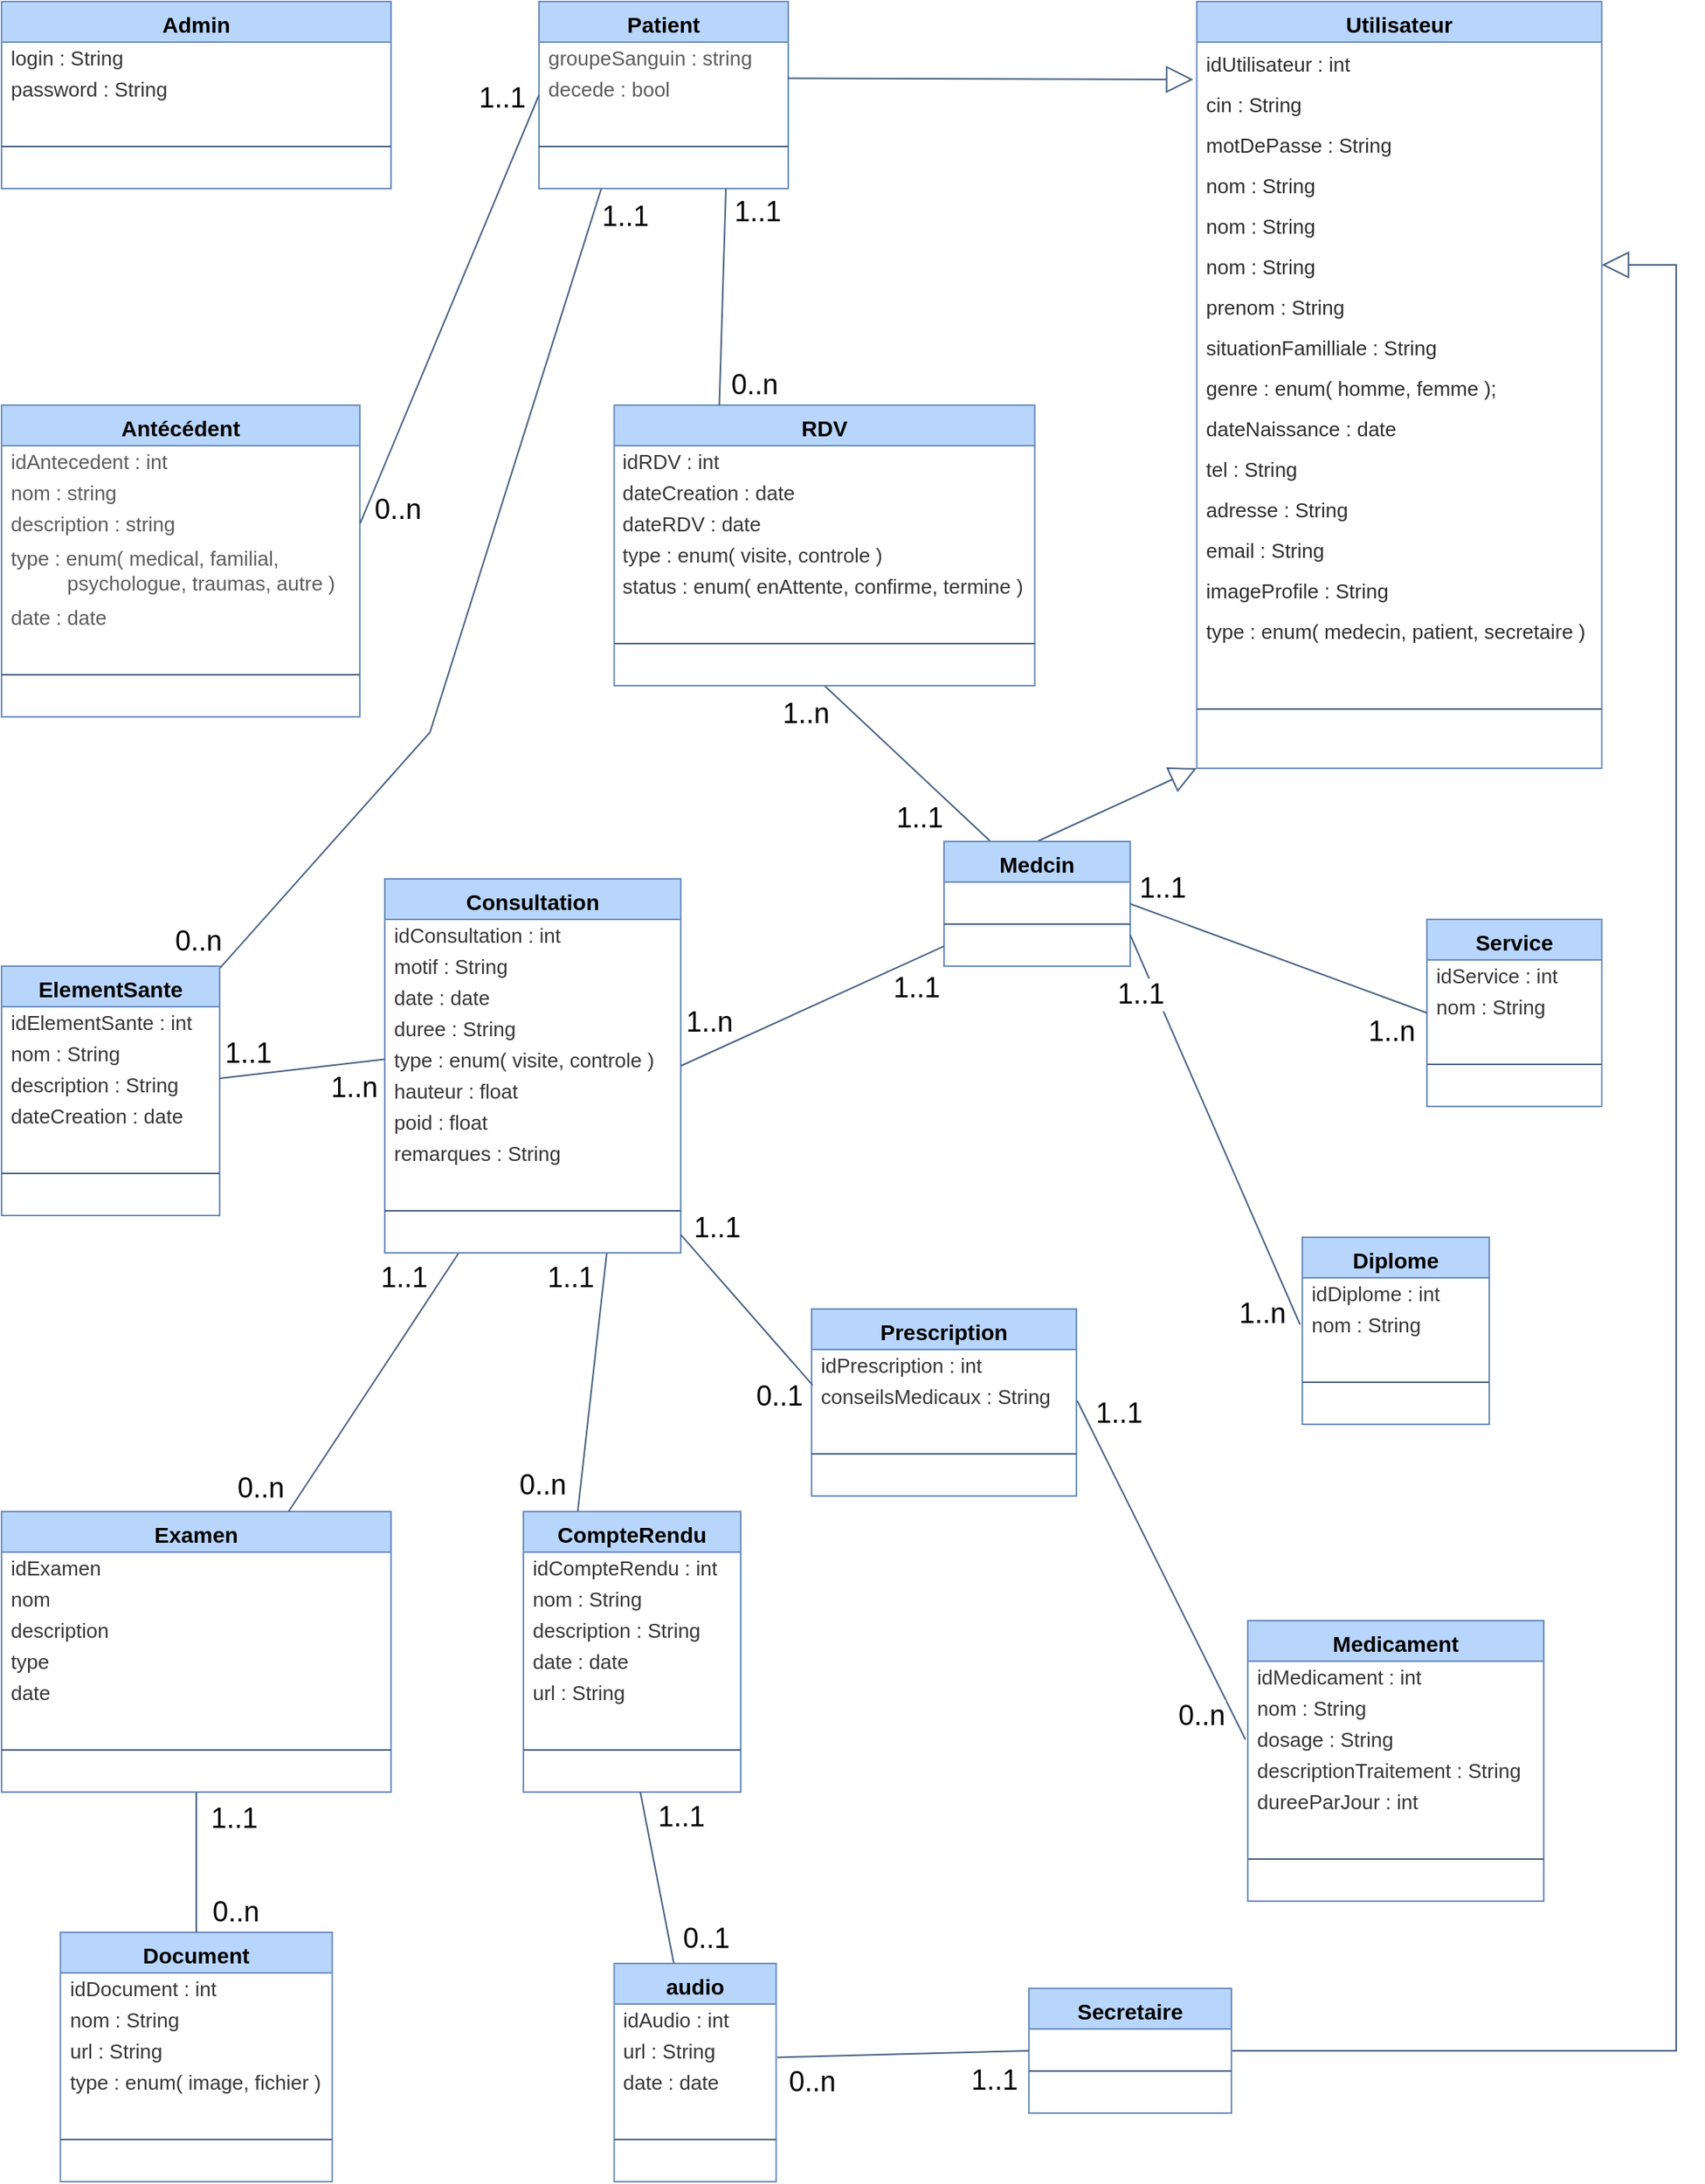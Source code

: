 <mxfile version="18.0.6" type="device"><diagram id="cWq33JnUlCZjp2tnSVBr" name="Page-1"><mxGraphModel dx="2539" dy="-10850" grid="1" gridSize="10" guides="1" tooltips="1" connect="1" arrows="1" fold="1" page="1" pageScale="1" pageWidth="850" pageHeight="1100" math="0" shadow="0"><root><mxCell id="0"/><mxCell id="1" parent="0"/><mxCell id="OFhDzU7CmkcaV_HLBd8u-1" value="Patient" style="swimlane;fontStyle=1;align=center;verticalAlign=top;childLayout=stackLayout;horizontal=1;startSize=26;horizontalStack=0;resizeParent=1;resizeParentMax=0;resizeLast=0;collapsible=1;marginBottom=0;labelBackgroundColor=none;fontSize=14;rounded=0;fillColor=#B8D5FC;strokeColor=#6c8ebf;perimeterSpacing=0;" vertex="1" parent="1"><mxGeometry x="-120" y="12271" width="160" height="120" as="geometry"/></mxCell><mxCell id="OFhDzU7CmkcaV_HLBd8u-2" value="groupeSanguin : string" style="text;html=1;align=left;verticalAlign=middle;resizable=0;points=[];autosize=1;strokeColor=none;fillColor=none;fontSize=13;fontColor=#5C5C5C;horizontal=1;fontStyle=0;spacingLeft=4;rounded=0;" vertex="1" parent="OFhDzU7CmkcaV_HLBd8u-1"><mxGeometry y="26" width="160" height="20" as="geometry"/></mxCell><mxCell id="OFhDzU7CmkcaV_HLBd8u-3" value="decede : bool" style="text;html=1;align=left;verticalAlign=middle;resizable=0;points=[];autosize=1;strokeColor=none;fillColor=none;fontSize=13;fontColor=#5C5C5C;horizontal=1;fontStyle=0;spacingLeft=4;rounded=0;" vertex="1" parent="OFhDzU7CmkcaV_HLBd8u-1"><mxGeometry y="46" width="160" height="20" as="geometry"/></mxCell><mxCell id="OFhDzU7CmkcaV_HLBd8u-4" value="" style="line;strokeWidth=1;fillColor=none;align=left;verticalAlign=middle;spacingTop=-1;spacingLeft=3;spacingRight=3;rotatable=0;labelPosition=right;points=[];portConstraint=eastwest;labelBackgroundColor=none;fontSize=14;rounded=0;strokeColor=#4A6182;fontColor=#5C5C5C;" vertex="1" parent="OFhDzU7CmkcaV_HLBd8u-1"><mxGeometry y="66" width="160" height="54" as="geometry"/></mxCell><mxCell id="OFhDzU7CmkcaV_HLBd8u-5" value="Utilisateur" style="swimlane;fontStyle=1;align=center;verticalAlign=top;childLayout=stackLayout;horizontal=1;startSize=26;horizontalStack=0;resizeParent=1;resizeParentMax=0;resizeLast=0;collapsible=1;marginBottom=0;labelBackgroundColor=none;fontSize=14;rounded=0;fillColor=#B8D5FC;strokeColor=#6c8ebf;perimeterSpacing=0;" vertex="1" parent="1"><mxGeometry x="302.25" y="12271" width="260" height="492" as="geometry"/></mxCell><mxCell id="OFhDzU7CmkcaV_HLBd8u-6" value="idUtilisateur : int" style="text;strokeColor=none;fillColor=none;align=left;verticalAlign=top;spacingLeft=4;spacingRight=4;overflow=hidden;rotatable=0;points=[[0,0.5],[1,0.5]];portConstraint=eastwest;labelBackgroundColor=none;fontSize=13;rounded=0;fontColor=#2E2E2E;fontStyle=0" vertex="1" parent="OFhDzU7CmkcaV_HLBd8u-5"><mxGeometry y="26" width="260" height="26" as="geometry"/></mxCell><mxCell id="OFhDzU7CmkcaV_HLBd8u-7" value="cin : String" style="text;strokeColor=none;fillColor=none;align=left;verticalAlign=top;spacingLeft=4;spacingRight=4;overflow=hidden;rotatable=0;points=[[0,0.5],[1,0.5]];portConstraint=eastwest;labelBackgroundColor=none;fontSize=13;rounded=0;fontColor=#2E2E2E;" vertex="1" parent="OFhDzU7CmkcaV_HLBd8u-5"><mxGeometry y="52" width="260" height="26" as="geometry"/></mxCell><mxCell id="OFhDzU7CmkcaV_HLBd8u-8" value="motDePasse : String" style="text;strokeColor=none;fillColor=none;align=left;verticalAlign=top;spacingLeft=4;spacingRight=4;overflow=hidden;rotatable=0;points=[[0,0.5],[1,0.5]];portConstraint=eastwest;labelBackgroundColor=none;fontSize=13;rounded=0;fontColor=#2E2E2E;" vertex="1" parent="OFhDzU7CmkcaV_HLBd8u-5"><mxGeometry y="78" width="260" height="26" as="geometry"/></mxCell><mxCell id="OFhDzU7CmkcaV_HLBd8u-151" value="nom : String" style="text;strokeColor=none;fillColor=none;align=left;verticalAlign=top;spacingLeft=4;spacingRight=4;overflow=hidden;rotatable=0;points=[[0,0.5],[1,0.5]];portConstraint=eastwest;labelBackgroundColor=none;fontSize=13;rounded=0;fontColor=#2E2E2E;" vertex="1" parent="OFhDzU7CmkcaV_HLBd8u-5"><mxGeometry y="104" width="260" height="26" as="geometry"/></mxCell><mxCell id="OFhDzU7CmkcaV_HLBd8u-150" value="nom : String" style="text;strokeColor=none;fillColor=none;align=left;verticalAlign=top;spacingLeft=4;spacingRight=4;overflow=hidden;rotatable=0;points=[[0,0.5],[1,0.5]];portConstraint=eastwest;labelBackgroundColor=none;fontSize=13;rounded=0;fontColor=#2E2E2E;" vertex="1" parent="OFhDzU7CmkcaV_HLBd8u-5"><mxGeometry y="130" width="260" height="26" as="geometry"/></mxCell><mxCell id="OFhDzU7CmkcaV_HLBd8u-9" value="nom : String" style="text;strokeColor=none;fillColor=none;align=left;verticalAlign=top;spacingLeft=4;spacingRight=4;overflow=hidden;rotatable=0;points=[[0,0.5],[1,0.5]];portConstraint=eastwest;labelBackgroundColor=none;fontSize=13;rounded=0;fontColor=#2E2E2E;" vertex="1" parent="OFhDzU7CmkcaV_HLBd8u-5"><mxGeometry y="156" width="260" height="26" as="geometry"/></mxCell><mxCell id="OFhDzU7CmkcaV_HLBd8u-10" value="prenom : String" style="text;strokeColor=none;fillColor=none;align=left;verticalAlign=top;spacingLeft=4;spacingRight=4;overflow=hidden;rotatable=0;points=[[0,0.5],[1,0.5]];portConstraint=eastwest;labelBackgroundColor=none;fontSize=13;rounded=0;fontColor=#2E2E2E;" vertex="1" parent="OFhDzU7CmkcaV_HLBd8u-5"><mxGeometry y="182" width="260" height="26" as="geometry"/></mxCell><mxCell id="OFhDzU7CmkcaV_HLBd8u-11" value="situationFamilliale : String" style="text;strokeColor=none;fillColor=none;align=left;verticalAlign=top;spacingLeft=4;spacingRight=4;overflow=hidden;rotatable=0;points=[[0,0.5],[1,0.5]];portConstraint=eastwest;labelBackgroundColor=none;fontSize=13;rounded=0;fontColor=#2E2E2E;" vertex="1" parent="OFhDzU7CmkcaV_HLBd8u-5"><mxGeometry y="208" width="260" height="26" as="geometry"/></mxCell><mxCell id="OFhDzU7CmkcaV_HLBd8u-12" value="genre : enum( homme, femme );" style="text;strokeColor=none;fillColor=none;align=left;verticalAlign=top;spacingLeft=4;spacingRight=4;overflow=hidden;rotatable=0;points=[[0,0.5],[1,0.5]];portConstraint=eastwest;labelBackgroundColor=none;fontSize=13;rounded=0;fontColor=#2E2E2E;" vertex="1" parent="OFhDzU7CmkcaV_HLBd8u-5"><mxGeometry y="234" width="260" height="26" as="geometry"/></mxCell><mxCell id="OFhDzU7CmkcaV_HLBd8u-13" value="dateNaissance : date" style="text;strokeColor=none;fillColor=none;align=left;verticalAlign=top;spacingLeft=4;spacingRight=4;overflow=hidden;rotatable=0;points=[[0,0.5],[1,0.5]];portConstraint=eastwest;labelBackgroundColor=none;fontSize=13;rounded=0;fontColor=#2E2E2E;" vertex="1" parent="OFhDzU7CmkcaV_HLBd8u-5"><mxGeometry y="260" width="260" height="26" as="geometry"/></mxCell><mxCell id="OFhDzU7CmkcaV_HLBd8u-14" value="tel : String" style="text;strokeColor=none;fillColor=none;align=left;verticalAlign=top;spacingLeft=4;spacingRight=4;overflow=hidden;rotatable=0;points=[[0,0.5],[1,0.5]];portConstraint=eastwest;labelBackgroundColor=none;fontSize=13;rounded=0;fontColor=#2E2E2E;" vertex="1" parent="OFhDzU7CmkcaV_HLBd8u-5"><mxGeometry y="286" width="260" height="26" as="geometry"/></mxCell><mxCell id="OFhDzU7CmkcaV_HLBd8u-15" value="adresse : String" style="text;strokeColor=none;fillColor=none;align=left;verticalAlign=top;spacingLeft=4;spacingRight=4;overflow=hidden;rotatable=0;points=[[0,0.5],[1,0.5]];portConstraint=eastwest;labelBackgroundColor=none;fontSize=13;rounded=0;fontColor=#2E2E2E;" vertex="1" parent="OFhDzU7CmkcaV_HLBd8u-5"><mxGeometry y="312" width="260" height="26" as="geometry"/></mxCell><mxCell id="OFhDzU7CmkcaV_HLBd8u-16" value="email : String" style="text;strokeColor=none;fillColor=none;align=left;verticalAlign=top;spacingLeft=4;spacingRight=4;overflow=hidden;rotatable=0;points=[[0,0.5],[1,0.5]];portConstraint=eastwest;labelBackgroundColor=none;fontSize=13;rounded=0;fontColor=#2E2E2E;" vertex="1" parent="OFhDzU7CmkcaV_HLBd8u-5"><mxGeometry y="338" width="260" height="26" as="geometry"/></mxCell><mxCell id="OFhDzU7CmkcaV_HLBd8u-17" value="imageProfile : String" style="text;strokeColor=none;fillColor=none;align=left;verticalAlign=top;spacingLeft=4;spacingRight=4;overflow=hidden;rotatable=0;points=[[0,0.5],[1,0.5]];portConstraint=eastwest;labelBackgroundColor=none;fontSize=13;rounded=0;fontColor=#2E2E2E;" vertex="1" parent="OFhDzU7CmkcaV_HLBd8u-5"><mxGeometry y="364" width="260" height="26" as="geometry"/></mxCell><mxCell id="OFhDzU7CmkcaV_HLBd8u-18" value="type : enum( medecin, patient, secretaire )" style="text;strokeColor=none;fillColor=none;align=left;verticalAlign=top;spacingLeft=4;spacingRight=4;overflow=hidden;rotatable=0;points=[[0,0.5],[1,0.5]];portConstraint=eastwest;labelBackgroundColor=none;fontSize=13;rounded=0;fontColor=#2E2E2E;" vertex="1" parent="OFhDzU7CmkcaV_HLBd8u-5"><mxGeometry y="390" width="260" height="26" as="geometry"/></mxCell><mxCell id="OFhDzU7CmkcaV_HLBd8u-19" value="" style="line;strokeWidth=1;fillColor=none;align=left;verticalAlign=middle;spacingTop=-1;spacingLeft=3;spacingRight=3;rotatable=0;labelPosition=right;points=[];portConstraint=eastwest;labelBackgroundColor=none;fontSize=14;rounded=0;strokeColor=#4A6182;fontColor=#5C5C5C;" vertex="1" parent="OFhDzU7CmkcaV_HLBd8u-5"><mxGeometry y="416" width="260" height="76" as="geometry"/></mxCell><mxCell id="OFhDzU7CmkcaV_HLBd8u-20" style="edgeStyle=none;rounded=0;orthogonalLoop=1;jettySize=auto;html=1;fontSize=14;startArrow=none;startFill=0;endArrow=block;endFill=0;exitX=0.997;exitY=0.165;exitDx=0;exitDy=0;strokeColor=#4A6182;fontColor=#5C5C5C;exitPerimeter=0;strokeWidth=1;targetPerimeterSpacing=0;sourcePerimeterSpacing=1;endSize=15;startSize=5;" edge="1" parent="1" source="OFhDzU7CmkcaV_HLBd8u-3"><mxGeometry relative="1" as="geometry"><Array as="points"/><mxPoint x="-69.5" y="12321" as="sourcePoint"/><mxPoint x="300" y="12321" as="targetPoint"/></mxGeometry></mxCell><mxCell id="OFhDzU7CmkcaV_HLBd8u-21" style="edgeStyle=none;rounded=0;orthogonalLoop=1;jettySize=auto;html=1;fontSize=14;startArrow=none;startFill=0;endArrow=block;endFill=0;exitX=0.5;exitY=0;exitDx=0;exitDy=0;strokeColor=#4A6182;fontColor=#5C5C5C;endSize=15;entryX=0;entryY=1;entryDx=0;entryDy=0;" edge="1" parent="1" source="OFhDzU7CmkcaV_HLBd8u-25" target="OFhDzU7CmkcaV_HLBd8u-5"><mxGeometry relative="1" as="geometry"><mxPoint x="350" y="12700" as="targetPoint"/></mxGeometry></mxCell><mxCell id="OFhDzU7CmkcaV_HLBd8u-22" style="rounded=0;orthogonalLoop=1;jettySize=auto;html=1;entryX=0.5;entryY=1;entryDx=0;entryDy=0;exitX=0.25;exitY=0;exitDx=0;exitDy=0;endArrow=none;endFill=0;strokeColor=#4A6182;fontColor=#5C5C5C;fontSize=14;" edge="1" parent="1" source="OFhDzU7CmkcaV_HLBd8u-25" target="OFhDzU7CmkcaV_HLBd8u-37"><mxGeometry relative="1" as="geometry"/></mxCell><mxCell id="OFhDzU7CmkcaV_HLBd8u-25" value="Medcin" style="swimlane;fontStyle=1;align=center;verticalAlign=top;childLayout=stackLayout;horizontal=1;startSize=26;horizontalStack=0;resizeParent=1;resizeParentMax=0;resizeLast=0;collapsible=1;marginBottom=0;labelBackgroundColor=none;fontSize=14;rounded=0;fillColor=#B8D5FC;strokeColor=#6c8ebf;perimeterSpacing=0;" vertex="1" parent="1"><mxGeometry x="140" y="12810" width="119.5" height="80" as="geometry"/></mxCell><mxCell id="OFhDzU7CmkcaV_HLBd8u-26" value="" style="line;strokeWidth=1;fillColor=none;align=left;verticalAlign=middle;spacingTop=-1;spacingLeft=3;spacingRight=3;rotatable=0;labelPosition=right;points=[];portConstraint=eastwest;labelBackgroundColor=none;fontSize=14;rounded=0;strokeColor=#4A6182;fontColor=#5C5C5C;" vertex="1" parent="OFhDzU7CmkcaV_HLBd8u-25"><mxGeometry y="26" width="119.5" height="54" as="geometry"/></mxCell><mxCell id="OFhDzU7CmkcaV_HLBd8u-27" style="edgeStyle=none;rounded=0;orthogonalLoop=1;jettySize=auto;html=1;entryX=1;entryY=0.5;entryDx=0;entryDy=0;fontSize=14;startArrow=none;startFill=0;endArrow=block;endFill=0;exitX=1;exitY=0.5;exitDx=0;exitDy=0;strokeColor=#4A6182;fontColor=#5C5C5C;endSize=15;" edge="1" parent="1" source="OFhDzU7CmkcaV_HLBd8u-28" target="OFhDzU7CmkcaV_HLBd8u-9"><mxGeometry relative="1" as="geometry"><mxPoint x="2834.5" y="13414" as="sourcePoint"/><Array as="points"><mxPoint x="610" y="13586"/><mxPoint x="610" y="12440"/></Array></mxGeometry></mxCell><mxCell id="OFhDzU7CmkcaV_HLBd8u-28" value="Secretaire" style="swimlane;fontStyle=1;align=center;verticalAlign=top;childLayout=stackLayout;horizontal=1;startSize=26;horizontalStack=0;resizeParent=1;resizeParentMax=0;resizeLast=0;collapsible=1;marginBottom=0;labelBackgroundColor=none;fontSize=14;rounded=0;fillColor=#B8D5FC;strokeColor=#6c8ebf;perimeterSpacing=0;" vertex="1" parent="1"><mxGeometry x="194.5" y="13546" width="130" height="80" as="geometry"/></mxCell><mxCell id="OFhDzU7CmkcaV_HLBd8u-29" value="" style="line;strokeWidth=1;fillColor=none;align=left;verticalAlign=middle;spacingTop=-1;spacingLeft=3;spacingRight=3;rotatable=0;labelPosition=right;points=[];portConstraint=eastwest;labelBackgroundColor=none;fontSize=14;rounded=0;strokeColor=#4A6182;fontColor=#5C5C5C;" vertex="1" parent="OFhDzU7CmkcaV_HLBd8u-28"><mxGeometry y="26" width="130" height="54" as="geometry"/></mxCell><mxCell id="OFhDzU7CmkcaV_HLBd8u-30" value="Examen" style="swimlane;fontStyle=1;align=center;verticalAlign=top;childLayout=stackLayout;horizontal=1;startSize=26;horizontalStack=0;resizeParent=1;resizeParentMax=0;resizeLast=0;collapsible=1;marginBottom=0;labelBackgroundColor=none;fontSize=14;rounded=0;fillColor=#B8D5FC;strokeColor=#6c8ebf;perimeterSpacing=0;" vertex="1" parent="1"><mxGeometry x="-465" y="13240" width="250" height="180" as="geometry"/></mxCell><mxCell id="OFhDzU7CmkcaV_HLBd8u-31" value="idExamen" style="text;html=1;align=left;verticalAlign=middle;resizable=0;points=[];autosize=1;strokeColor=none;fillColor=none;fontSize=13;fontColor=#363636;spacingLeft=4;rounded=0;" vertex="1" parent="OFhDzU7CmkcaV_HLBd8u-30"><mxGeometry y="26" width="250" height="20" as="geometry"/></mxCell><mxCell id="OFhDzU7CmkcaV_HLBd8u-32" value="nom" style="text;html=1;align=left;verticalAlign=middle;resizable=0;points=[];autosize=1;strokeColor=none;fillColor=none;fontSize=13;fontColor=#363636;spacingLeft=4;rounded=0;" vertex="1" parent="OFhDzU7CmkcaV_HLBd8u-30"><mxGeometry y="46" width="250" height="20" as="geometry"/></mxCell><mxCell id="OFhDzU7CmkcaV_HLBd8u-33" value="description" style="text;html=1;align=left;verticalAlign=middle;resizable=0;points=[];autosize=1;strokeColor=none;fillColor=none;fontSize=13;fontColor=#363636;spacingLeft=4;rounded=0;" vertex="1" parent="OFhDzU7CmkcaV_HLBd8u-30"><mxGeometry y="66" width="250" height="20" as="geometry"/></mxCell><mxCell id="OFhDzU7CmkcaV_HLBd8u-34" value="type" style="text;html=1;align=left;verticalAlign=middle;resizable=0;points=[];autosize=1;strokeColor=none;fillColor=none;fontSize=13;fontColor=#363636;spacingLeft=4;rounded=0;" vertex="1" parent="OFhDzU7CmkcaV_HLBd8u-30"><mxGeometry y="86" width="250" height="20" as="geometry"/></mxCell><mxCell id="OFhDzU7CmkcaV_HLBd8u-35" value="date" style="text;html=1;align=left;verticalAlign=middle;resizable=0;points=[];autosize=1;strokeColor=none;fillColor=none;fontSize=13;fontColor=#363636;spacingLeft=4;rounded=0;" vertex="1" parent="OFhDzU7CmkcaV_HLBd8u-30"><mxGeometry y="106" width="250" height="20" as="geometry"/></mxCell><mxCell id="OFhDzU7CmkcaV_HLBd8u-36" value="" style="line;strokeWidth=1;fillColor=none;align=left;verticalAlign=middle;spacingTop=-1;spacingLeft=3;spacingRight=3;rotatable=0;labelPosition=right;points=[];portConstraint=eastwest;labelBackgroundColor=none;fontSize=14;rounded=0;strokeColor=#4A6182;fontColor=#5C5C5C;" vertex="1" parent="OFhDzU7CmkcaV_HLBd8u-30"><mxGeometry y="126" width="250" height="54" as="geometry"/></mxCell><mxCell id="OFhDzU7CmkcaV_HLBd8u-37" value="RDV" style="swimlane;fontStyle=1;align=center;verticalAlign=top;childLayout=stackLayout;horizontal=1;startSize=26;horizontalStack=0;resizeParent=1;resizeParentMax=0;resizeLast=0;collapsible=1;marginBottom=0;labelBackgroundColor=none;fontSize=14;rounded=0;fillColor=#B8D5FC;strokeColor=#6c8ebf;perimeterSpacing=0;" vertex="1" parent="1"><mxGeometry x="-71.75" y="12530" width="270" height="180" as="geometry"/></mxCell><mxCell id="OFhDzU7CmkcaV_HLBd8u-38" value="&amp;nbsp;idRDV : int" style="text;html=1;align=left;verticalAlign=middle;resizable=0;points=[];autosize=1;strokeColor=none;fillColor=none;fontSize=13;fontColor=#363636;rounded=0;" vertex="1" parent="OFhDzU7CmkcaV_HLBd8u-37"><mxGeometry y="26" width="270" height="20" as="geometry"/></mxCell><mxCell id="OFhDzU7CmkcaV_HLBd8u-39" value="&amp;nbsp;dateCreation : date" style="text;html=1;align=left;verticalAlign=middle;resizable=0;points=[];autosize=1;strokeColor=none;fillColor=none;fontSize=13;fontColor=#363636;rounded=0;" vertex="1" parent="OFhDzU7CmkcaV_HLBd8u-37"><mxGeometry y="46" width="270" height="20" as="geometry"/></mxCell><mxCell id="OFhDzU7CmkcaV_HLBd8u-40" value="&amp;nbsp;dateRDV : date" style="text;html=1;align=left;verticalAlign=middle;resizable=0;points=[];autosize=1;strokeColor=none;fillColor=none;fontSize=13;fontColor=#363636;rounded=0;" vertex="1" parent="OFhDzU7CmkcaV_HLBd8u-37"><mxGeometry y="66" width="270" height="20" as="geometry"/></mxCell><mxCell id="OFhDzU7CmkcaV_HLBd8u-41" value="&amp;nbsp;type : enum( visite, controle )" style="text;html=1;align=left;verticalAlign=middle;resizable=0;points=[];autosize=1;strokeColor=none;fillColor=none;fontSize=13;fontColor=#363636;rounded=0;" vertex="1" parent="OFhDzU7CmkcaV_HLBd8u-37"><mxGeometry y="86" width="270" height="20" as="geometry"/></mxCell><mxCell id="OFhDzU7CmkcaV_HLBd8u-42" value="&amp;nbsp;status : enum( enAttente, confirme, termine )" style="text;html=1;align=left;verticalAlign=middle;resizable=0;points=[];autosize=1;strokeColor=none;fillColor=none;fontSize=13;fontColor=#363636;rounded=0;" vertex="1" parent="OFhDzU7CmkcaV_HLBd8u-37"><mxGeometry y="106" width="270" height="20" as="geometry"/></mxCell><mxCell id="OFhDzU7CmkcaV_HLBd8u-43" value="" style="line;strokeWidth=1;fillColor=none;align=left;verticalAlign=middle;spacingTop=-1;spacingLeft=3;spacingRight=3;rotatable=0;labelPosition=right;points=[];portConstraint=eastwest;labelBackgroundColor=none;fontSize=14;rounded=0;strokeColor=#4A6182;fontColor=#5C5C5C;" vertex="1" parent="OFhDzU7CmkcaV_HLBd8u-37"><mxGeometry y="126" width="270" height="54" as="geometry"/></mxCell><mxCell id="OFhDzU7CmkcaV_HLBd8u-44" style="edgeStyle=none;orthogonalLoop=1;jettySize=auto;html=1;exitX=0.75;exitY=1;exitDx=0;exitDy=0;entryX=0.25;entryY=0;entryDx=0;entryDy=0;fontSize=14;endArrow=none;endFill=0;strokeColor=#4A6182;fontColor=#5C5C5C;rounded=0;" edge="1" parent="1" source="OFhDzU7CmkcaV_HLBd8u-1" target="OFhDzU7CmkcaV_HLBd8u-37"><mxGeometry relative="1" as="geometry"/></mxCell><mxCell id="OFhDzU7CmkcaV_HLBd8u-46" value="1..1" style="edgeLabel;html=1;align=center;verticalAlign=middle;resizable=0;points=[];fontSize=18;fontColor=#000000;rounded=0;" vertex="1" connectable="0" parent="OFhDzU7CmkcaV_HLBd8u-44"><mxGeometry x="-0.701" y="4" relative="1" as="geometry"><mxPoint x="16" y="-6" as="offset"/></mxGeometry></mxCell><mxCell id="OFhDzU7CmkcaV_HLBd8u-47" style="edgeStyle=none;orthogonalLoop=1;jettySize=auto;html=1;entryX=0.25;entryY=1;entryDx=0;entryDy=0;fontSize=14;endArrow=none;endFill=0;strokeColor=#4A6182;fontColor=#5C5C5C;rounded=0;" edge="1" parent="1" source="OFhDzU7CmkcaV_HLBd8u-30" target="OFhDzU7CmkcaV_HLBd8u-77"><mxGeometry relative="1" as="geometry"><mxPoint x="-134.75" y="13632.29" as="targetPoint"/></mxGeometry></mxCell><mxCell id="OFhDzU7CmkcaV_HLBd8u-50" style="edgeStyle=none;rounded=0;orthogonalLoop=1;jettySize=auto;html=1;entryX=0.75;entryY=1;entryDx=0;entryDy=0;fontSize=14;startArrow=none;startFill=0;endArrow=none;endFill=0;strokeColor=#4A6182;fontColor=#5C5C5C;exitX=0.25;exitY=0;exitDx=0;exitDy=0;" edge="1" parent="1" source="OFhDzU7CmkcaV_HLBd8u-53" target="OFhDzU7CmkcaV_HLBd8u-77"><mxGeometry relative="1" as="geometry"><mxPoint x="-50" y="13550" as="sourcePoint"/><mxPoint x="120" y="13666" as="targetPoint"/></mxGeometry></mxCell><mxCell id="OFhDzU7CmkcaV_HLBd8u-53" value="CompteRendu" style="swimlane;fontStyle=1;align=center;verticalAlign=top;childLayout=stackLayout;horizontal=1;startSize=26;horizontalStack=0;resizeParent=1;resizeParentMax=0;resizeLast=0;collapsible=1;marginBottom=0;labelBackgroundColor=none;fontSize=14;rounded=0;fillColor=#B8D5FC;strokeColor=#6c8ebf;perimeterSpacing=0;spacingBottom=0;" vertex="1" parent="1"><mxGeometry x="-130" y="13240" width="139.5" height="180" as="geometry"/></mxCell><mxCell id="OFhDzU7CmkcaV_HLBd8u-54" value="idCompteRendu : int" style="text;html=1;align=left;verticalAlign=middle;resizable=0;points=[];autosize=1;strokeColor=none;fillColor=none;fontSize=13;fontColor=#363636;spacingLeft=4;rounded=0;" vertex="1" parent="OFhDzU7CmkcaV_HLBd8u-53"><mxGeometry y="26" width="139.5" height="20" as="geometry"/></mxCell><mxCell id="OFhDzU7CmkcaV_HLBd8u-55" value="nom : String" style="text;html=1;align=left;verticalAlign=middle;resizable=0;points=[];autosize=1;strokeColor=none;fillColor=none;fontSize=13;fontColor=#363636;spacingLeft=4;rounded=0;" vertex="1" parent="OFhDzU7CmkcaV_HLBd8u-53"><mxGeometry y="46" width="139.5" height="20" as="geometry"/></mxCell><mxCell id="OFhDzU7CmkcaV_HLBd8u-56" value="description : String" style="text;html=1;align=left;verticalAlign=middle;resizable=0;points=[];autosize=1;strokeColor=none;fillColor=none;fontSize=13;fontColor=#363636;spacingLeft=4;rounded=0;" vertex="1" parent="OFhDzU7CmkcaV_HLBd8u-53"><mxGeometry y="66" width="139.5" height="20" as="geometry"/></mxCell><mxCell id="OFhDzU7CmkcaV_HLBd8u-57" value="date : date" style="text;html=1;align=left;verticalAlign=middle;resizable=0;points=[];autosize=1;strokeColor=none;fillColor=none;fontSize=13;fontColor=#363636;spacingLeft=4;rounded=0;" vertex="1" parent="OFhDzU7CmkcaV_HLBd8u-53"><mxGeometry y="86" width="139.5" height="20" as="geometry"/></mxCell><mxCell id="OFhDzU7CmkcaV_HLBd8u-58" value="url : String" style="text;html=1;align=left;verticalAlign=middle;resizable=0;points=[];autosize=1;strokeColor=none;fillColor=none;fontSize=13;fontColor=#363636;spacingLeft=4;rounded=0;" vertex="1" parent="OFhDzU7CmkcaV_HLBd8u-53"><mxGeometry y="106" width="139.5" height="20" as="geometry"/></mxCell><mxCell id="OFhDzU7CmkcaV_HLBd8u-59" value="" style="line;strokeWidth=1;fillColor=none;align=left;verticalAlign=middle;spacingTop=-1;spacingLeft=3;spacingRight=3;rotatable=0;labelPosition=right;points=[];portConstraint=eastwest;labelBackgroundColor=none;fontSize=14;rounded=0;strokeColor=#4A6182;fontColor=#5C5C5C;" vertex="1" parent="OFhDzU7CmkcaV_HLBd8u-53"><mxGeometry y="126" width="139.5" height="54" as="geometry"/></mxCell><mxCell id="OFhDzU7CmkcaV_HLBd8u-60" style="edgeStyle=none;rounded=0;orthogonalLoop=1;jettySize=auto;html=1;exitX=0;exitY=0.5;exitDx=0;exitDy=0;fontSize=14;startArrow=none;startFill=0;endArrow=none;endFill=0;strokeColor=#4A6182;fontColor=#5C5C5C;entryX=1.006;entryY=0.714;entryDx=0;entryDy=0;entryPerimeter=0;" edge="1" parent="1" source="OFhDzU7CmkcaV_HLBd8u-28" target="OFhDzU7CmkcaV_HLBd8u-138"><mxGeometry relative="1" as="geometry"><mxPoint x="142.5" y="13986.28" as="targetPoint"/></mxGeometry></mxCell><mxCell id="OFhDzU7CmkcaV_HLBd8u-61" value="Service" style="swimlane;fontStyle=1;align=center;verticalAlign=top;childLayout=stackLayout;horizontal=1;startSize=26;horizontalStack=0;resizeParent=1;resizeParentMax=0;resizeLast=0;collapsible=1;marginBottom=0;labelBackgroundColor=none;fontSize=14;rounded=0;fillColor=#B8D5FC;strokeColor=#6c8ebf;perimeterSpacing=0;" vertex="1" parent="1"><mxGeometry x="450" y="12860" width="112.25" height="120" as="geometry"/></mxCell><mxCell id="OFhDzU7CmkcaV_HLBd8u-62" value="idService : int" style="text;html=1;align=left;verticalAlign=middle;resizable=0;points=[];autosize=1;strokeColor=none;fillColor=none;fontSize=13;fontColor=#363636;spacingLeft=4;rounded=0;" vertex="1" parent="OFhDzU7CmkcaV_HLBd8u-61"><mxGeometry y="26" width="112.25" height="20" as="geometry"/></mxCell><mxCell id="OFhDzU7CmkcaV_HLBd8u-63" value="nom : String" style="text;html=1;align=left;verticalAlign=middle;resizable=0;points=[];autosize=1;strokeColor=none;fillColor=none;fontSize=13;fontColor=#363636;spacingLeft=4;rounded=0;" vertex="1" parent="OFhDzU7CmkcaV_HLBd8u-61"><mxGeometry y="46" width="112.25" height="20" as="geometry"/></mxCell><mxCell id="OFhDzU7CmkcaV_HLBd8u-64" value="" style="line;strokeWidth=1;fillColor=none;align=left;verticalAlign=middle;spacingTop=-1;spacingLeft=3;spacingRight=3;rotatable=0;labelPosition=right;points=[];portConstraint=eastwest;labelBackgroundColor=none;fontSize=14;rounded=0;strokeColor=#4A6182;fontColor=#5C5C5C;" vertex="1" parent="OFhDzU7CmkcaV_HLBd8u-61"><mxGeometry y="66" width="112.25" height="54" as="geometry"/></mxCell><mxCell id="OFhDzU7CmkcaV_HLBd8u-65" style="edgeStyle=none;rounded=0;orthogonalLoop=1;jettySize=auto;html=1;exitX=1;exitY=0.5;exitDx=0;exitDy=0;entryX=0;entryY=0.5;entryDx=0;entryDy=0;fontSize=14;startArrow=none;startFill=0;endArrow=none;endFill=0;strokeColor=#4A6182;fontColor=#5C5C5C;" edge="1" parent="1" source="OFhDzU7CmkcaV_HLBd8u-25" target="OFhDzU7CmkcaV_HLBd8u-61"><mxGeometry relative="1" as="geometry"/></mxCell><mxCell id="OFhDzU7CmkcaV_HLBd8u-68" style="edgeStyle=none;rounded=0;orthogonalLoop=1;jettySize=auto;html=1;entryX=0.25;entryY=1;entryDx=0;entryDy=0;fontSize=14;startArrow=none;startFill=0;endArrow=none;endFill=0;strokeColor=#4A6182;fontColor=#5C5C5C;" edge="1" parent="1" source="OFhDzU7CmkcaV_HLBd8u-71" target="OFhDzU7CmkcaV_HLBd8u-1"><mxGeometry relative="1" as="geometry"><Array as="points"><mxPoint x="-190" y="12740"/></Array></mxGeometry></mxCell><mxCell id="OFhDzU7CmkcaV_HLBd8u-71" value="ElementSante" style="swimlane;fontStyle=1;align=center;verticalAlign=top;childLayout=stackLayout;horizontal=1;startSize=26;horizontalStack=0;resizeParent=1;resizeParentMax=0;resizeLast=0;collapsible=1;marginBottom=0;labelBackgroundColor=none;fontSize=14;rounded=0;fillColor=#B8D5FC;strokeColor=#6c8ebf;perimeterSpacing=0;" vertex="1" parent="1"><mxGeometry x="-465" y="12890" width="140" height="160" as="geometry"/></mxCell><mxCell id="OFhDzU7CmkcaV_HLBd8u-72" value="idElementSante : int" style="text;html=1;align=left;verticalAlign=middle;resizable=0;points=[];autosize=1;strokeColor=none;fillColor=none;fontSize=13;fontColor=#363636;spacingLeft=4;rounded=0;" vertex="1" parent="OFhDzU7CmkcaV_HLBd8u-71"><mxGeometry y="26" width="140" height="20" as="geometry"/></mxCell><mxCell id="OFhDzU7CmkcaV_HLBd8u-73" value="nom : String" style="text;html=1;align=left;verticalAlign=middle;resizable=0;points=[];autosize=1;strokeColor=none;fillColor=none;fontSize=13;fontColor=#363636;spacingLeft=4;rounded=0;" vertex="1" parent="OFhDzU7CmkcaV_HLBd8u-71"><mxGeometry y="46" width="140" height="20" as="geometry"/></mxCell><mxCell id="OFhDzU7CmkcaV_HLBd8u-74" value="description : String" style="text;html=1;align=left;verticalAlign=middle;resizable=0;points=[];autosize=1;strokeColor=none;fillColor=none;fontSize=13;fontColor=#363636;spacingLeft=4;rounded=0;" vertex="1" parent="OFhDzU7CmkcaV_HLBd8u-71"><mxGeometry y="66" width="140" height="20" as="geometry"/></mxCell><mxCell id="OFhDzU7CmkcaV_HLBd8u-75" value="dateCreation : date" style="text;html=1;align=left;verticalAlign=middle;resizable=0;points=[];autosize=1;strokeColor=none;fillColor=none;fontSize=13;fontColor=#363636;spacingLeft=4;rounded=0;" vertex="1" parent="OFhDzU7CmkcaV_HLBd8u-71"><mxGeometry y="86" width="140" height="20" as="geometry"/></mxCell><mxCell id="OFhDzU7CmkcaV_HLBd8u-76" value="" style="line;strokeWidth=1;fillColor=none;align=left;verticalAlign=middle;spacingTop=-1;spacingLeft=3;spacingRight=3;rotatable=0;labelPosition=right;points=[];portConstraint=eastwest;labelBackgroundColor=none;fontSize=14;rounded=0;strokeColor=#4A6182;fontColor=#5C5C5C;" vertex="1" parent="OFhDzU7CmkcaV_HLBd8u-71"><mxGeometry y="106" width="140" height="54" as="geometry"/></mxCell><mxCell id="OFhDzU7CmkcaV_HLBd8u-77" value="Consultation" style="swimlane;fontStyle=1;align=center;verticalAlign=top;childLayout=stackLayout;horizontal=1;startSize=26;horizontalStack=0;resizeParent=1;resizeParentMax=0;resizeLast=0;collapsible=1;marginBottom=0;labelBackgroundColor=none;fontSize=14;rounded=0;fillColor=#B8D5FC;strokeColor=#6c8ebf;perimeterSpacing=0;" vertex="1" parent="1"><mxGeometry x="-219" y="12834" width="190" height="240" as="geometry"/></mxCell><mxCell id="OFhDzU7CmkcaV_HLBd8u-78" value="idConsultation : int" style="text;html=1;align=left;verticalAlign=middle;resizable=0;points=[];autosize=1;strokeColor=none;fillColor=none;fontSize=13;fontColor=#363636;spacingLeft=4;rounded=0;" vertex="1" parent="OFhDzU7CmkcaV_HLBd8u-77"><mxGeometry y="26" width="190" height="20" as="geometry"/></mxCell><mxCell id="OFhDzU7CmkcaV_HLBd8u-79" value="motif : String" style="text;html=1;align=left;verticalAlign=middle;resizable=0;points=[];autosize=1;strokeColor=none;fillColor=none;fontSize=13;fontColor=#363636;spacingLeft=4;rounded=0;" vertex="1" parent="OFhDzU7CmkcaV_HLBd8u-77"><mxGeometry y="46" width="190" height="20" as="geometry"/></mxCell><mxCell id="OFhDzU7CmkcaV_HLBd8u-80" value="date : date" style="text;html=1;align=left;verticalAlign=middle;resizable=0;points=[];autosize=1;strokeColor=none;fillColor=none;fontSize=13;fontColor=#363636;spacingLeft=4;rounded=0;" vertex="1" parent="OFhDzU7CmkcaV_HLBd8u-77"><mxGeometry y="66" width="190" height="20" as="geometry"/></mxCell><mxCell id="OFhDzU7CmkcaV_HLBd8u-81" value="duree : String" style="text;html=1;align=left;verticalAlign=middle;resizable=0;points=[];autosize=1;strokeColor=none;fillColor=none;fontSize=13;fontColor=#363636;spacingLeft=4;rounded=0;" vertex="1" parent="OFhDzU7CmkcaV_HLBd8u-77"><mxGeometry y="86" width="190" height="20" as="geometry"/></mxCell><mxCell id="OFhDzU7CmkcaV_HLBd8u-82" value="type : enum( visite, controle )" style="text;html=1;align=left;verticalAlign=middle;resizable=0;points=[];autosize=1;strokeColor=none;fillColor=none;fontSize=13;fontColor=#363636;spacingLeft=4;rounded=0;" vertex="1" parent="OFhDzU7CmkcaV_HLBd8u-77"><mxGeometry y="106" width="190" height="20" as="geometry"/></mxCell><mxCell id="OFhDzU7CmkcaV_HLBd8u-83" value="hauteur : float" style="text;html=1;align=left;verticalAlign=middle;resizable=0;points=[];autosize=1;strokeColor=none;fillColor=none;fontSize=13;fontColor=#363636;spacingLeft=4;rounded=0;" vertex="1" parent="OFhDzU7CmkcaV_HLBd8u-77"><mxGeometry y="126" width="190" height="20" as="geometry"/></mxCell><mxCell id="OFhDzU7CmkcaV_HLBd8u-84" value="poid : float" style="text;html=1;align=left;verticalAlign=middle;resizable=0;points=[];autosize=1;strokeColor=none;fillColor=none;fontSize=13;fontColor=#363636;spacingLeft=4;rounded=0;" vertex="1" parent="OFhDzU7CmkcaV_HLBd8u-77"><mxGeometry y="146" width="190" height="20" as="geometry"/></mxCell><mxCell id="OFhDzU7CmkcaV_HLBd8u-85" value="remarques : String" style="text;html=1;align=left;verticalAlign=middle;resizable=0;points=[];autosize=1;strokeColor=none;fillColor=none;fontSize=13;fontColor=#363636;spacingLeft=4;rounded=0;" vertex="1" parent="OFhDzU7CmkcaV_HLBd8u-77"><mxGeometry y="166" width="190" height="20" as="geometry"/></mxCell><mxCell id="OFhDzU7CmkcaV_HLBd8u-86" value="" style="line;strokeWidth=1;fillColor=none;align=left;verticalAlign=middle;spacingTop=-1;spacingLeft=3;spacingRight=3;rotatable=0;labelPosition=right;points=[];portConstraint=eastwest;labelBackgroundColor=none;fontSize=14;rounded=0;strokeColor=#4A6182;fontColor=#5C5C5C;" vertex="1" parent="OFhDzU7CmkcaV_HLBd8u-77"><mxGeometry y="186" width="190" height="54" as="geometry"/></mxCell><mxCell id="OFhDzU7CmkcaV_HLBd8u-87" style="edgeStyle=none;rounded=0;orthogonalLoop=1;jettySize=auto;html=1;entryX=1;entryY=0.5;entryDx=0;entryDy=0;fontSize=14;startArrow=none;startFill=0;endArrow=none;endFill=0;strokeColor=#4A6182;fontColor=#5C5C5C;" edge="1" parent="1" source="OFhDzU7CmkcaV_HLBd8u-25" target="OFhDzU7CmkcaV_HLBd8u-77"><mxGeometry relative="1" as="geometry"/></mxCell><mxCell id="OFhDzU7CmkcaV_HLBd8u-90" style="edgeStyle=none;orthogonalLoop=1;jettySize=auto;html=1;entryX=-0.001;entryY=0.489;entryDx=0;entryDy=0;fontSize=14;endArrow=none;endFill=0;strokeColor=#4A6182;fontColor=#5C5C5C;entryPerimeter=0;rounded=0;" edge="1" parent="1" source="OFhDzU7CmkcaV_HLBd8u-71" target="OFhDzU7CmkcaV_HLBd8u-82"><mxGeometry relative="1" as="geometry"/></mxCell><mxCell id="OFhDzU7CmkcaV_HLBd8u-93" value="Medicament" style="swimlane;fontStyle=1;align=center;verticalAlign=top;childLayout=stackLayout;horizontal=1;startSize=26;horizontalStack=0;resizeParent=1;resizeParentMax=0;resizeLast=0;collapsible=1;marginBottom=0;labelBackgroundColor=none;fontSize=14;rounded=0;fillColor=#B8D5FC;strokeColor=#6c8ebf;perimeterSpacing=0;" vertex="1" parent="1"><mxGeometry x="335" y="13310" width="190" height="180" as="geometry"/></mxCell><mxCell id="OFhDzU7CmkcaV_HLBd8u-94" value="idMedicament : int" style="text;html=1;align=left;verticalAlign=middle;resizable=0;points=[];autosize=1;strokeColor=none;fillColor=none;fontSize=13;fontColor=#363636;spacingLeft=4;rounded=0;" vertex="1" parent="OFhDzU7CmkcaV_HLBd8u-93"><mxGeometry y="26" width="190" height="20" as="geometry"/></mxCell><mxCell id="OFhDzU7CmkcaV_HLBd8u-95" value="nom : String" style="text;html=1;align=left;verticalAlign=middle;resizable=0;points=[];autosize=1;strokeColor=none;fillColor=none;fontSize=13;fontColor=#363636;spacingLeft=4;rounded=0;" vertex="1" parent="OFhDzU7CmkcaV_HLBd8u-93"><mxGeometry y="46" width="190" height="20" as="geometry"/></mxCell><mxCell id="OFhDzU7CmkcaV_HLBd8u-96" value="dosage : String" style="text;html=1;align=left;verticalAlign=middle;resizable=0;points=[];autosize=1;strokeColor=none;fillColor=none;fontSize=13;fontColor=#363636;spacingLeft=4;rounded=0;" vertex="1" parent="OFhDzU7CmkcaV_HLBd8u-93"><mxGeometry y="66" width="190" height="20" as="geometry"/></mxCell><mxCell id="OFhDzU7CmkcaV_HLBd8u-97" value="descriptionTraitement : String" style="text;html=1;align=left;verticalAlign=middle;resizable=0;points=[];autosize=1;strokeColor=none;fillColor=none;fontSize=13;fontColor=#363636;spacingLeft=4;rounded=0;" vertex="1" parent="OFhDzU7CmkcaV_HLBd8u-93"><mxGeometry y="86" width="190" height="20" as="geometry"/></mxCell><mxCell id="OFhDzU7CmkcaV_HLBd8u-98" value="dureeParJour : int" style="text;html=1;align=left;verticalAlign=middle;resizable=0;points=[];autosize=1;strokeColor=none;fillColor=none;fontSize=13;fontColor=#363636;spacingLeft=4;rounded=0;" vertex="1" parent="OFhDzU7CmkcaV_HLBd8u-93"><mxGeometry y="106" width="190" height="20" as="geometry"/></mxCell><mxCell id="OFhDzU7CmkcaV_HLBd8u-99" value="" style="line;strokeWidth=1;fillColor=none;align=left;verticalAlign=middle;spacingTop=-1;spacingLeft=4;spacingRight=3;rotatable=0;labelPosition=right;points=[];portConstraint=eastwest;labelBackgroundColor=none;fontSize=13;rounded=0;strokeColor=#4A6182;fontColor=#363636;" vertex="1" parent="OFhDzU7CmkcaV_HLBd8u-93"><mxGeometry y="126" width="190" height="54" as="geometry"/></mxCell><mxCell id="OFhDzU7CmkcaV_HLBd8u-100" value="Document" style="swimlane;fontStyle=1;align=center;verticalAlign=top;childLayout=stackLayout;horizontal=1;startSize=26;horizontalStack=0;resizeParent=1;resizeParentMax=0;resizeLast=0;collapsible=1;marginBottom=0;labelBackgroundColor=none;fontSize=14;rounded=0;fillColor=#B8D5FC;strokeColor=#6c8ebf;perimeterSpacing=0;" vertex="1" parent="1"><mxGeometry x="-427.25" y="13510" width="174.5" height="160" as="geometry"/></mxCell><mxCell id="OFhDzU7CmkcaV_HLBd8u-101" value="idDocument : int" style="text;html=1;align=left;verticalAlign=middle;resizable=0;points=[];autosize=1;strokeColor=none;fillColor=none;fontSize=13;fontColor=#363636;spacingLeft=4;rounded=0;" vertex="1" parent="OFhDzU7CmkcaV_HLBd8u-100"><mxGeometry y="26" width="174.5" height="20" as="geometry"/></mxCell><mxCell id="OFhDzU7CmkcaV_HLBd8u-102" value="nom : String" style="text;html=1;align=left;verticalAlign=middle;resizable=0;points=[];autosize=1;strokeColor=none;fillColor=none;fontSize=13;fontColor=#363636;spacingLeft=4;rounded=0;" vertex="1" parent="OFhDzU7CmkcaV_HLBd8u-100"><mxGeometry y="46" width="174.5" height="20" as="geometry"/></mxCell><mxCell id="OFhDzU7CmkcaV_HLBd8u-103" value="url : String" style="text;html=1;align=left;verticalAlign=middle;resizable=0;points=[];autosize=1;strokeColor=none;fillColor=none;fontSize=13;fontColor=#363636;spacingLeft=4;rounded=0;" vertex="1" parent="OFhDzU7CmkcaV_HLBd8u-100"><mxGeometry y="66" width="174.5" height="20" as="geometry"/></mxCell><mxCell id="OFhDzU7CmkcaV_HLBd8u-104" value="type : enum( image, fichier )" style="text;html=1;align=left;verticalAlign=middle;resizable=0;points=[];autosize=1;strokeColor=none;fillColor=none;fontSize=13;fontColor=#363636;spacingLeft=4;rounded=0;" vertex="1" parent="OFhDzU7CmkcaV_HLBd8u-100"><mxGeometry y="86" width="174.5" height="20" as="geometry"/></mxCell><mxCell id="OFhDzU7CmkcaV_HLBd8u-105" value="" style="line;strokeWidth=1;fillColor=none;align=left;verticalAlign=middle;spacingTop=-1;spacingLeft=3;spacingRight=3;rotatable=0;labelPosition=right;points=[];portConstraint=eastwest;labelBackgroundColor=none;fontSize=14;rounded=0;strokeColor=#4A6182;fontColor=#5C5C5C;" vertex="1" parent="OFhDzU7CmkcaV_HLBd8u-100"><mxGeometry y="106" width="174.5" height="54" as="geometry"/></mxCell><mxCell id="OFhDzU7CmkcaV_HLBd8u-106" style="edgeStyle=none;orthogonalLoop=1;jettySize=auto;html=1;entryX=0.5;entryY=0;entryDx=0;entryDy=0;fontSize=14;endArrow=none;endFill=0;exitX=0.5;exitY=1;exitDx=0;exitDy=0;strokeColor=#4A6182;fontColor=#5C5C5C;rounded=0;" edge="1" parent="1" source="OFhDzU7CmkcaV_HLBd8u-30" target="OFhDzU7CmkcaV_HLBd8u-100"><mxGeometry relative="1" as="geometry"/></mxCell><mxCell id="OFhDzU7CmkcaV_HLBd8u-109" value="Diplome" style="swimlane;fontStyle=1;align=center;verticalAlign=top;childLayout=stackLayout;horizontal=1;startSize=26;horizontalStack=0;resizeParent=1;resizeParentMax=0;resizeLast=0;collapsible=1;marginBottom=0;labelBackgroundColor=none;fontSize=14;rounded=0;fillColor=#B8D5FC;strokeColor=#6c8ebf;perimeterSpacing=0;" vertex="1" parent="1"><mxGeometry x="370" y="13064" width="120" height="120" as="geometry"/></mxCell><mxCell id="OFhDzU7CmkcaV_HLBd8u-110" value="idDiplome : int" style="text;html=1;align=left;verticalAlign=middle;resizable=0;points=[];autosize=1;strokeColor=none;fillColor=none;fontSize=13;fontColor=#363636;spacingLeft=4;rounded=0;" vertex="1" parent="OFhDzU7CmkcaV_HLBd8u-109"><mxGeometry y="26" width="120" height="20" as="geometry"/></mxCell><mxCell id="OFhDzU7CmkcaV_HLBd8u-111" value="nom : String" style="text;html=1;align=left;verticalAlign=middle;resizable=0;points=[];autosize=1;strokeColor=none;fillColor=none;fontSize=13;fontColor=#363636;spacingLeft=4;rounded=0;" vertex="1" parent="OFhDzU7CmkcaV_HLBd8u-109"><mxGeometry y="46" width="120" height="20" as="geometry"/></mxCell><mxCell id="OFhDzU7CmkcaV_HLBd8u-112" value="" style="line;strokeWidth=1;fillColor=none;align=left;verticalAlign=middle;spacingTop=-1;spacingLeft=3;spacingRight=3;rotatable=0;labelPosition=right;points=[];portConstraint=eastwest;labelBackgroundColor=none;fontSize=14;rounded=0;strokeColor=#4A6182;fontColor=#5C5C5C;" vertex="1" parent="OFhDzU7CmkcaV_HLBd8u-109"><mxGeometry y="66" width="120" height="54" as="geometry"/></mxCell><mxCell id="OFhDzU7CmkcaV_HLBd8u-113" style="edgeStyle=none;orthogonalLoop=1;jettySize=auto;html=1;exitX=1;exitY=0.75;exitDx=0;exitDy=0;fontSize=14;endArrow=none;endFill=0;entryX=-0.012;entryY=0.5;entryDx=0;entryDy=0;entryPerimeter=0;strokeColor=#4A6182;fontColor=#5C5C5C;rounded=0;" edge="1" parent="1" source="OFhDzU7CmkcaV_HLBd8u-25" target="OFhDzU7CmkcaV_HLBd8u-111"><mxGeometry relative="1" as="geometry"><mxPoint x="2770" y="13334" as="targetPoint"/></mxGeometry></mxCell><mxCell id="OFhDzU7CmkcaV_HLBd8u-116" value="Prescription" style="swimlane;fontStyle=1;align=center;verticalAlign=top;childLayout=stackLayout;horizontal=1;startSize=26;horizontalStack=0;resizeParent=1;resizeParentMax=0;resizeLast=0;collapsible=1;marginBottom=0;labelBackgroundColor=none;fontSize=14;rounded=0;fillColor=#B8D5FC;strokeColor=#6c8ebf;perimeterSpacing=0;" vertex="1" parent="1"><mxGeometry x="55" y="13110" width="170" height="120" as="geometry"/></mxCell><mxCell id="OFhDzU7CmkcaV_HLBd8u-117" value="idPrescription : int" style="text;html=1;align=left;verticalAlign=middle;resizable=0;points=[];autosize=1;fontSize=13;fontColor=#363636;spacingLeft=4;rounded=0;" vertex="1" parent="OFhDzU7CmkcaV_HLBd8u-116"><mxGeometry y="26" width="170" height="20" as="geometry"/></mxCell><mxCell id="OFhDzU7CmkcaV_HLBd8u-118" value="conseilsMedicaux : String" style="text;html=1;align=left;verticalAlign=middle;resizable=0;points=[];autosize=1;strokeColor=none;fillColor=none;fontSize=13;fontColor=#363636;spacingLeft=4;rounded=0;" vertex="1" parent="OFhDzU7CmkcaV_HLBd8u-116"><mxGeometry y="46" width="170" height="20" as="geometry"/></mxCell><mxCell id="OFhDzU7CmkcaV_HLBd8u-119" value="" style="line;strokeWidth=1;fillColor=none;align=left;verticalAlign=middle;spacingTop=-1;spacingLeft=4;spacingRight=3;rotatable=0;labelPosition=right;points=[];portConstraint=eastwest;labelBackgroundColor=none;fontSize=13;rounded=0;strokeColor=#4A6182;fontColor=#363636;" vertex="1" parent="OFhDzU7CmkcaV_HLBd8u-116"><mxGeometry y="66" width="170" height="54" as="geometry"/></mxCell><mxCell id="OFhDzU7CmkcaV_HLBd8u-120" style="edgeStyle=none;orthogonalLoop=1;jettySize=auto;html=1;entryX=0.004;entryY=0.145;entryDx=0;entryDy=0;fontSize=14;endArrow=none;endFill=0;entryPerimeter=0;strokeColor=#4A6182;fontColor=#5C5C5C;rounded=0;" edge="1" parent="1" source="OFhDzU7CmkcaV_HLBd8u-77" target="OFhDzU7CmkcaV_HLBd8u-118"><mxGeometry relative="1" as="geometry"><mxPoint x="135.25" y="13252.86" as="targetPoint"/></mxGeometry></mxCell><mxCell id="OFhDzU7CmkcaV_HLBd8u-123" value="Antécédent" style="swimlane;fontStyle=1;align=center;verticalAlign=top;childLayout=stackLayout;horizontal=1;startSize=26;horizontalStack=0;resizeParent=1;resizeParentMax=0;resizeLast=0;collapsible=1;marginBottom=0;labelBackgroundColor=none;fontSize=14;rounded=0;fillColor=#B8D5FC;strokeColor=#6c8ebf;perimeterSpacing=0;" vertex="1" parent="1"><mxGeometry x="-465" y="12530" width="230" height="200" as="geometry"/></mxCell><mxCell id="OFhDzU7CmkcaV_HLBd8u-124" value="idAntecedent : &lt;span style=&quot;font-size: 13px;&quot;&gt;int&lt;/span&gt;" style="text;html=1;align=left;verticalAlign=middle;resizable=0;points=[];autosize=1;strokeColor=none;fillColor=none;fontSize=13;fontColor=#5C5C5C;spacingLeft=4;rounded=0;" vertex="1" parent="OFhDzU7CmkcaV_HLBd8u-123"><mxGeometry y="26" width="230" height="20" as="geometry"/></mxCell><mxCell id="OFhDzU7CmkcaV_HLBd8u-125" value="nom : string" style="text;html=1;align=left;verticalAlign=middle;resizable=0;points=[];autosize=1;strokeColor=none;fillColor=none;fontSize=13;fontColor=#5C5C5C;spacingLeft=4;rounded=0;" vertex="1" parent="OFhDzU7CmkcaV_HLBd8u-123"><mxGeometry y="46" width="230" height="20" as="geometry"/></mxCell><mxCell id="OFhDzU7CmkcaV_HLBd8u-126" value="description : string" style="text;html=1;align=left;verticalAlign=middle;resizable=0;points=[];autosize=1;strokeColor=none;fillColor=none;fontSize=13;fontColor=#5C5C5C;spacingLeft=4;rounded=0;" vertex="1" parent="OFhDzU7CmkcaV_HLBd8u-123"><mxGeometry y="66" width="230" height="20" as="geometry"/></mxCell><mxCell id="OFhDzU7CmkcaV_HLBd8u-127" value="type : enum( medical, familial, &lt;br&gt;&lt;span style=&quot;white-space: pre;&quot;&gt;&#9;&amp;nbsp;&lt;/span&gt;&amp;nbsp;psychologue, traumas, autre )" style="text;html=1;align=left;verticalAlign=middle;resizable=0;points=[];autosize=1;strokeColor=none;fillColor=none;fontSize=13;fontColor=#5C5C5C;spacingLeft=4;rounded=0;" vertex="1" parent="OFhDzU7CmkcaV_HLBd8u-123"><mxGeometry y="86" width="230" height="40" as="geometry"/></mxCell><mxCell id="OFhDzU7CmkcaV_HLBd8u-128" value="date : date" style="text;html=1;align=left;verticalAlign=middle;resizable=0;points=[];autosize=1;strokeColor=none;fillColor=none;fontSize=13;fontColor=#5C5C5C;spacingLeft=4;rounded=0;" vertex="1" parent="OFhDzU7CmkcaV_HLBd8u-123"><mxGeometry y="126" width="230" height="20" as="geometry"/></mxCell><mxCell id="OFhDzU7CmkcaV_HLBd8u-129" value="" style="line;strokeWidth=1;fillColor=none;align=left;verticalAlign=middle;spacingTop=-1;spacingLeft=3;spacingRight=3;rotatable=0;labelPosition=right;points=[];portConstraint=eastwest;labelBackgroundColor=none;fontSize=14;rounded=0;strokeColor=#4A6182;fontColor=#5C5C5C;" vertex="1" parent="OFhDzU7CmkcaV_HLBd8u-123"><mxGeometry y="146" width="230" height="54" as="geometry"/></mxCell><mxCell id="OFhDzU7CmkcaV_HLBd8u-130" style="edgeStyle=none;orthogonalLoop=1;jettySize=auto;html=1;exitX=1.003;exitY=0.643;exitDx=0;exitDy=0;entryX=-0.008;entryY=0.514;entryDx=0;entryDy=0;fontSize=14;endArrow=none;endFill=0;exitPerimeter=0;entryPerimeter=0;strokeColor=#4A6182;fontColor=#5C5C5C;rounded=0;" edge="1" parent="1" source="OFhDzU7CmkcaV_HLBd8u-118" target="OFhDzU7CmkcaV_HLBd8u-96"><mxGeometry relative="1" as="geometry"><mxPoint x="392.5" y="13258.56" as="sourcePoint"/></mxGeometry></mxCell><mxCell id="OFhDzU7CmkcaV_HLBd8u-133" style="edgeStyle=none;rounded=0;orthogonalLoop=1;jettySize=auto;html=1;fontSize=14;fontColor=#5C5C5C;endArrow=none;endFill=0;strokeColor=#4A6182;" edge="1" parent="1" source="OFhDzU7CmkcaV_HLBd8u-136" target="OFhDzU7CmkcaV_HLBd8u-59"><mxGeometry relative="1" as="geometry"/></mxCell><mxCell id="OFhDzU7CmkcaV_HLBd8u-136" value="audio" style="swimlane;fontStyle=1;align=center;verticalAlign=top;childLayout=stackLayout;horizontal=1;startSize=26;horizontalStack=0;resizeParent=1;resizeParentMax=0;resizeLast=0;collapsible=1;marginBottom=0;labelBackgroundColor=none;fontSize=14;rounded=0;fillColor=#B8D5FC;strokeColor=#6c8ebf;perimeterSpacing=0;" vertex="1" parent="1"><mxGeometry x="-71.75" y="13530" width="104" height="140" as="geometry"/></mxCell><mxCell id="OFhDzU7CmkcaV_HLBd8u-137" value="idAudio : int" style="text;html=1;align=left;verticalAlign=middle;resizable=0;points=[];autosize=1;strokeColor=none;fillColor=none;fontSize=13;fontColor=#363636;spacingLeft=4;rounded=0;" vertex="1" parent="OFhDzU7CmkcaV_HLBd8u-136"><mxGeometry y="26" width="104" height="20" as="geometry"/></mxCell><mxCell id="OFhDzU7CmkcaV_HLBd8u-138" value="url : String" style="text;html=1;align=left;verticalAlign=middle;resizable=0;points=[];autosize=1;strokeColor=none;fillColor=none;fontSize=13;fontColor=#363636;spacingLeft=4;rounded=0;" vertex="1" parent="OFhDzU7CmkcaV_HLBd8u-136"><mxGeometry y="46" width="104" height="20" as="geometry"/></mxCell><mxCell id="OFhDzU7CmkcaV_HLBd8u-139" value="date : date" style="text;html=1;align=left;verticalAlign=middle;resizable=0;points=[];autosize=1;strokeColor=none;fillColor=none;fontSize=13;fontColor=#363636;spacingLeft=4;rounded=0;" vertex="1" parent="OFhDzU7CmkcaV_HLBd8u-136"><mxGeometry y="66" width="104" height="20" as="geometry"/></mxCell><mxCell id="OFhDzU7CmkcaV_HLBd8u-140" value="" style="line;strokeWidth=1;fillColor=none;align=left;verticalAlign=middle;spacingTop=-1;spacingLeft=3;spacingRight=3;rotatable=0;labelPosition=right;points=[];portConstraint=eastwest;labelBackgroundColor=none;fontSize=14;rounded=0;strokeColor=#4A6182;fontColor=#5C5C5C;" vertex="1" parent="OFhDzU7CmkcaV_HLBd8u-136"><mxGeometry y="86" width="104" height="54" as="geometry"/></mxCell><mxCell id="OFhDzU7CmkcaV_HLBd8u-141" style="rounded=0;sketch=0;orthogonalLoop=1;jettySize=auto;html=1;fontSize=14;fontColor=#5C5C5C;endArrow=none;endFill=0;strokeColor=#4A6182;fillColor=#21C0A5;exitX=0;exitY=0.5;exitDx=0;exitDy=0;entryX=1.001;entryY=0.489;entryDx=0;entryDy=0;entryPerimeter=0;" edge="1" parent="1" source="OFhDzU7CmkcaV_HLBd8u-1" target="OFhDzU7CmkcaV_HLBd8u-126"><mxGeometry relative="1" as="geometry"><mxPoint x="-980" y="12435" as="targetPoint"/></mxGeometry></mxCell><mxCell id="OFhDzU7CmkcaV_HLBd8u-144" value="Admin" style="swimlane;fontStyle=1;align=center;verticalAlign=top;childLayout=stackLayout;horizontal=1;startSize=26;horizontalStack=0;resizeParent=1;resizeParentMax=0;resizeLast=0;collapsible=1;marginBottom=0;labelBackgroundColor=none;fontSize=14;rounded=0;fillColor=#B8D5FC;strokeColor=#6c8ebf;perimeterSpacing=0;" vertex="1" parent="1"><mxGeometry x="-465" y="12271" width="250" height="120" as="geometry"/></mxCell><mxCell id="OFhDzU7CmkcaV_HLBd8u-145" value="login : String" style="text;html=1;align=left;verticalAlign=middle;resizable=0;points=[];autosize=1;strokeColor=none;fillColor=none;fontSize=13;fontColor=#363636;spacingLeft=4;rounded=0;" vertex="1" parent="OFhDzU7CmkcaV_HLBd8u-144"><mxGeometry y="26" width="250" height="20" as="geometry"/></mxCell><mxCell id="OFhDzU7CmkcaV_HLBd8u-146" value="password : String" style="text;html=1;align=left;verticalAlign=middle;resizable=0;points=[];autosize=1;strokeColor=none;fillColor=none;fontSize=13;fontColor=#363636;spacingLeft=4;rounded=0;" vertex="1" parent="OFhDzU7CmkcaV_HLBd8u-144"><mxGeometry y="46" width="250" height="20" as="geometry"/></mxCell><mxCell id="OFhDzU7CmkcaV_HLBd8u-147" value="" style="line;strokeWidth=1;fillColor=none;align=left;verticalAlign=middle;spacingTop=-1;spacingLeft=3;spacingRight=3;rotatable=0;labelPosition=right;points=[];portConstraint=eastwest;labelBackgroundColor=none;fontSize=13;rounded=0;strokeColor=#4A6182;fontColor=#363636;" vertex="1" parent="OFhDzU7CmkcaV_HLBd8u-144"><mxGeometry y="66" width="250" height="54" as="geometry"/></mxCell><mxCell id="OFhDzU7CmkcaV_HLBd8u-148" value="0..n" style="edgeLabel;html=1;align=center;verticalAlign=middle;resizable=0;points=[];fontSize=18;fontColor=#000000;rounded=0;" vertex="1" connectable="0" parent="1"><mxGeometry x="27.249" y="12519.996" as="geometry"><mxPoint x="-9" y="-3" as="offset"/></mxGeometry></mxCell><mxCell id="OFhDzU7CmkcaV_HLBd8u-152" value="1..1" style="edgeLabel;html=1;align=center;verticalAlign=middle;resizable=0;points=[];fontSize=18;fontColor=#000000;rounded=0;" vertex="1" connectable="0" parent="1"><mxGeometry x="280.998" y="12836.999" as="geometry"><mxPoint x="-1" y="3" as="offset"/></mxGeometry></mxCell><mxCell id="OFhDzU7CmkcaV_HLBd8u-153" value="1..n" style="edgeLabel;html=1;align=center;verticalAlign=middle;resizable=0;points=[];fontSize=18;fontColor=#000000;rounded=0;" vertex="1" connectable="0" parent="1"><mxGeometry x="432.248" y="12930.999" as="geometry"><mxPoint x="-5" y="1" as="offset"/></mxGeometry></mxCell><mxCell id="OFhDzU7CmkcaV_HLBd8u-154" value="1..1" style="edgeLabel;html=1;align=center;verticalAlign=middle;resizable=0;points=[];fontSize=18;fontColor=#000000;rounded=0;" vertex="1" connectable="0" parent="1"><mxGeometry x="270.498" y="12900.999" as="geometry"><mxPoint x="-5" y="7" as="offset"/></mxGeometry></mxCell><mxCell id="OFhDzU7CmkcaV_HLBd8u-155" value="1..n" style="edgeLabel;html=1;align=center;verticalAlign=middle;resizable=0;points=[];fontSize=18;fontColor=#000000;rounded=0;" vertex="1" connectable="0" parent="1"><mxGeometry x="348.998" y="13111.999" as="geometry"><mxPoint x="-5" y="1" as="offset"/></mxGeometry></mxCell><mxCell id="OFhDzU7CmkcaV_HLBd8u-156" value="1..1" style="edgeLabel;html=1;align=center;verticalAlign=middle;resizable=0;points=[];fontSize=18;fontColor=#000000;rounded=0;" vertex="1" connectable="0" parent="1"><mxGeometry x="126.998" y="12896.999" as="geometry"><mxPoint x="-5" y="7" as="offset"/></mxGeometry></mxCell><mxCell id="OFhDzU7CmkcaV_HLBd8u-157" value="1..n" style="edgeLabel;html=1;align=center;verticalAlign=middle;resizable=0;points=[];fontSize=18;fontColor=#000000;rounded=0;" vertex="1" connectable="0" parent="1"><mxGeometry x="-6.502" y="12924.999" as="geometry"><mxPoint x="-5" y="1" as="offset"/></mxGeometry></mxCell><mxCell id="OFhDzU7CmkcaV_HLBd8u-158" value="1..n" style="edgeLabel;html=1;align=center;verticalAlign=middle;resizable=0;points=[];fontSize=18;fontColor=#000000;rounded=0;" vertex="1" connectable="0" parent="1"><mxGeometry x="55.998" y="12726.999" as="geometry"><mxPoint x="-5" y="1" as="offset"/></mxGeometry></mxCell><mxCell id="OFhDzU7CmkcaV_HLBd8u-159" value="1..1" style="edgeLabel;html=1;align=center;verticalAlign=middle;resizable=0;points=[];fontSize=18;fontColor=#000000;rounded=0;" vertex="1" connectable="0" parent="1"><mxGeometry x="124.998" y="12791.999" as="geometry"><mxPoint x="-1" y="3" as="offset"/></mxGeometry></mxCell><mxCell id="OFhDzU7CmkcaV_HLBd8u-160" value="0..n" style="edgeLabel;html=1;align=center;verticalAlign=middle;resizable=0;points=[];fontSize=18;fontColor=#000000;rounded=0;" vertex="1" connectable="0" parent="1"><mxGeometry x="-202.001" y="12599.996" as="geometry"><mxPoint x="-9" y="-3" as="offset"/></mxGeometry></mxCell><mxCell id="OFhDzU7CmkcaV_HLBd8u-161" value="1..1" style="edgeLabel;html=1;align=center;verticalAlign=middle;resizable=0;points=[];fontSize=18;fontColor=#000000;rounded=0;" vertex="1" connectable="0" parent="1"><mxGeometry x="-143.997" y="12332.996" as="geometry"/></mxCell><mxCell id="OFhDzU7CmkcaV_HLBd8u-162" value="1..1" style="edgeLabel;html=1;align=center;verticalAlign=middle;resizable=0;points=[];fontSize=18;fontColor=#000000;rounded=0;" vertex="1" connectable="0" parent="1"><mxGeometry x="-65.247" y="12408.996" as="geometry"/></mxCell><mxCell id="OFhDzU7CmkcaV_HLBd8u-163" value="0..n" style="edgeLabel;html=1;align=center;verticalAlign=middle;resizable=0;points=[];fontSize=18;fontColor=#000000;rounded=0;" vertex="1" connectable="0" parent="1"><mxGeometry x="-330.001" y="12876.996" as="geometry"><mxPoint x="-9" y="-3" as="offset"/></mxGeometry></mxCell><mxCell id="OFhDzU7CmkcaV_HLBd8u-164" value="1..1" style="edgeLabel;html=1;align=center;verticalAlign=middle;resizable=0;points=[];fontSize=18;fontColor=#000000;rounded=0;" vertex="1" connectable="0" parent="1"><mxGeometry x="-302.002" y="12938.999" as="geometry"><mxPoint x="-5" y="7" as="offset"/></mxGeometry></mxCell><mxCell id="OFhDzU7CmkcaV_HLBd8u-165" value="1..n" style="edgeLabel;html=1;align=center;verticalAlign=middle;resizable=0;points=[];fontSize=18;fontColor=#000000;rounded=0;" vertex="1" connectable="0" parent="1"><mxGeometry x="-234.002" y="12966.999" as="geometry"><mxPoint x="-5" y="1" as="offset"/></mxGeometry></mxCell><mxCell id="OFhDzU7CmkcaV_HLBd8u-167" value="0..1" style="edgeLabel;html=1;align=center;verticalAlign=middle;resizable=0;points=[];fontSize=18;fontColor=#000000;rounded=0;" vertex="1" connectable="0" parent="1"><mxGeometry x="38.998" y="13158.999" as="geometry"><mxPoint x="-5" y="7" as="offset"/></mxGeometry></mxCell><mxCell id="OFhDzU7CmkcaV_HLBd8u-169" value="1..1" style="edgeLabel;html=1;align=center;verticalAlign=middle;resizable=0;points=[];fontSize=18;fontColor=#000000;rounded=0;" vertex="1" connectable="0" parent="1"><mxGeometry x="-202.002" y="13082.999" as="geometry"><mxPoint x="-5" y="7" as="offset"/></mxGeometry></mxCell><mxCell id="OFhDzU7CmkcaV_HLBd8u-170" value="0..n" style="edgeLabel;html=1;align=center;verticalAlign=middle;resizable=0;points=[];fontSize=18;fontColor=#000000;rounded=0;" vertex="1" connectable="0" parent="1"><mxGeometry x="-108.002" y="13235.999" as="geometry"><mxPoint x="-10" y="-13" as="offset"/></mxGeometry></mxCell><mxCell id="OFhDzU7CmkcaV_HLBd8u-171" value="0..n" style="edgeLabel;html=1;align=center;verticalAlign=middle;resizable=0;points=[];fontSize=18;fontColor=#000000;rounded=0;" vertex="1" connectable="0" parent="1"><mxGeometry x="-294.002" y="13223.999" as="geometry"><mxPoint x="-5" y="1" as="offset"/></mxGeometry></mxCell><mxCell id="OFhDzU7CmkcaV_HLBd8u-180" value="1..1" style="edgeLabel;html=1;align=center;verticalAlign=middle;resizable=0;points=[];fontSize=18;fontColor=#000000;rounded=0;" vertex="1" connectable="0" parent="1"><mxGeometry x="256.498" y="13169.999" as="geometry"><mxPoint x="-5" y="7" as="offset"/></mxGeometry></mxCell><mxCell id="OFhDzU7CmkcaV_HLBd8u-181" value="0..n" style="edgeLabel;html=1;align=center;verticalAlign=middle;resizable=0;points=[];fontSize=18;fontColor=#000000;rounded=0;" vertex="1" connectable="0" parent="1"><mxGeometry x="309.998" y="13369.999" as="geometry"><mxPoint x="-5" y="1" as="offset"/></mxGeometry></mxCell><mxCell id="OFhDzU7CmkcaV_HLBd8u-182" value="1..1" style="edgeLabel;html=1;align=center;verticalAlign=middle;resizable=0;points=[];fontSize=18;fontColor=#000000;rounded=0;" vertex="1" connectable="0" parent="1"><mxGeometry x="-24.002" y="13428.999" as="geometry"><mxPoint x="-5" y="7" as="offset"/></mxGeometry></mxCell><mxCell id="OFhDzU7CmkcaV_HLBd8u-183" value="0..1" style="edgeLabel;html=1;align=center;verticalAlign=middle;resizable=0;points=[];fontSize=18;fontColor=#000000;rounded=0;" vertex="1" connectable="0" parent="1"><mxGeometry x="-8.502" y="13506.999" as="geometry"><mxPoint x="-5" y="7" as="offset"/></mxGeometry></mxCell><mxCell id="OFhDzU7CmkcaV_HLBd8u-184" value="1..1" style="edgeLabel;html=1;align=center;verticalAlign=middle;resizable=0;points=[];fontSize=18;fontColor=#000000;rounded=0;" vertex="1" connectable="0" parent="1"><mxGeometry x="176.998" y="13597.999" as="geometry"><mxPoint x="-5" y="7" as="offset"/></mxGeometry></mxCell><mxCell id="OFhDzU7CmkcaV_HLBd8u-185" value="0..n" style="edgeLabel;html=1;align=center;verticalAlign=middle;resizable=0;points=[];fontSize=18;fontColor=#000000;rounded=0;" vertex="1" connectable="0" parent="1"><mxGeometry x="60.248" y="13598.999" as="geometry"><mxPoint x="-5" y="7" as="offset"/></mxGeometry></mxCell><mxCell id="OFhDzU7CmkcaV_HLBd8u-186" value="0..n" style="edgeLabel;html=1;align=center;verticalAlign=middle;resizable=0;points=[];fontSize=18;fontColor=#000000;rounded=0;" vertex="1" connectable="0" parent="1"><mxGeometry x="-310.002" y="13489.999" as="geometry"><mxPoint x="-5" y="7" as="offset"/></mxGeometry></mxCell><mxCell id="OFhDzU7CmkcaV_HLBd8u-187" value="1..1" style="edgeLabel;html=1;align=center;verticalAlign=middle;resizable=0;points=[];fontSize=18;fontColor=#000000;rounded=0;" vertex="1" connectable="0" parent="1"><mxGeometry x="-311.002" y="13429.999" as="geometry"><mxPoint x="-5" y="7" as="offset"/></mxGeometry></mxCell><mxCell id="OFhDzU7CmkcaV_HLBd8u-191" value="1..1" style="edgeLabel;html=1;align=center;verticalAlign=middle;resizable=0;points=[];fontSize=18;fontColor=#000000;rounded=0;" vertex="1" connectable="0" parent="1"><mxGeometry x="-95.002" y="13082.999" as="geometry"><mxPoint x="-5" y="7" as="offset"/></mxGeometry></mxCell><mxCell id="OFhDzU7CmkcaV_HLBd8u-192" value="1..1" style="edgeLabel;html=1;align=center;verticalAlign=middle;resizable=0;points=[];fontSize=18;fontColor=#000000;rounded=0;" vertex="1" connectable="0" parent="1"><mxGeometry x="-1.002" y="13050.999" as="geometry"><mxPoint x="-5" y="7" as="offset"/></mxGeometry></mxCell></root></mxGraphModel></diagram></mxfile>